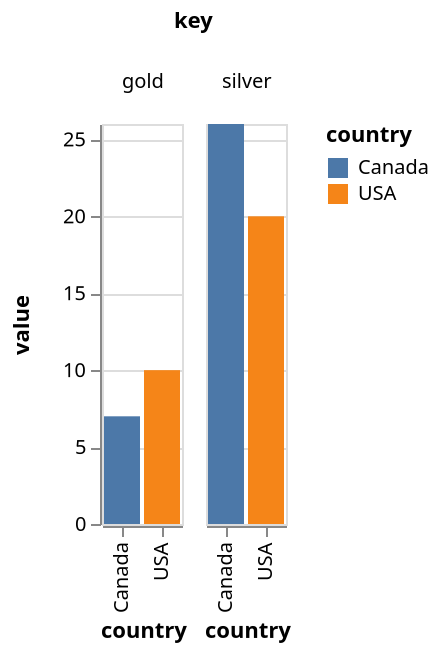{
  "$schema": "https://vega.github.io/schema/vega/v4.json",
  "autosize": "pad",
  "padding": 5,
  "data": [
    {
      "name": "source_0",
      "values": [
        {"country": "USA", "gold": 10, "silver": 20},
        {"country": "Canada", "gold": 7, "silver": 26}
      ]
    },
    {
      "name": "data_0",
      "source": "source_0",
      "transform": [
        {"type": "fold", "fields": ["gold", "silver"], "as": ["key", "value"]}
      ]
    },
    {
      "name": "column_domain",
      "source": "data_0",
      "transform": [{"type": "aggregate", "groupby": ["key"]}]
    }
  ],
  "signals": [
    {"name": "x_step", "value": 20},
    {
      "name": "child_width",
      "update": "bandspace(domain('x').length, 0.1, 0.05) * x_step"
    },
    {"name": "child_height", "value": 200}
  ],
  "layout": {
    "padding": {"row": 10, "column": 10},
    "offset": {"columnTitle": 10},
    "columns": {"signal": "length(data('column_domain'))"},
    "bounds": "full",
    "align": "all"
  },
  "marks": [
    {
      "name": "column-title",
      "type": "group",
      "role": "column-title",
      "title": {"text": "key", "offset": 10, "style": "guide-title"}
    },
    {
      "name": "row_header",
      "type": "group",
      "role": "row-header",
      "encode": {"update": {"height": {"signal": "child_height"}}},
      "axes": [
        {
          "scale": "y",
          "orient": "left",
          "grid": false,
          "title": "value",
          "labelOverlap": true,
          "tickCount": {"signal": "ceil(child_height/40)"},
          "zindex": 1
        }
      ]
    },
    {
      "name": "column_header",
      "type": "group",
      "role": "column-header",
      "from": {"data": "column_domain"},
      "sort": {"field": "datum[\"key\"]", "order": "ascending"},
      "title": {
        "text": {"signal": "''+parent[\"key\"]"},
        "offset": 10,
        "style": "guide-label",
        "baseline": "middle"
      },
      "encode": {"update": {"width": {"signal": "child_width"}}}
    },
    {
      "name": "column_footer",
      "type": "group",
      "role": "column-footer",
      "from": {"data": "column_domain"},
      "sort": {"field": "datum[\"key\"]", "order": "ascending"},
      "encode": {"update": {"width": {"signal": "child_width"}}},
      "axes": [
        {
          "scale": "x",
          "orient": "bottom",
          "grid": false,
          "title": "country",
          "labelAlign": "right",
          "labelAngle": 270,
          "labelBaseline": "middle",
          "zindex": 1
        }
      ]
    },
    {
      "name": "cell",
      "type": "group",
      "style": "cell",
      "from": {
        "facet": {"name": "facet", "data": "data_0", "groupby": ["key"]}
      },
      "sort": {"field": ["datum[\"key\"]"], "order": ["ascending"]},
      "encode": {
        "update": {
          "width": {"signal": "child_width"},
          "height": {"signal": "child_height"}
        }
      },
      "marks": [
        {
          "name": "child_marks",
          "type": "rect",
          "style": ["bar"],
          "from": {"data": "facet"},
          "encode": {
            "update": {
              "fill": [
                {
                  "test": "datum[\"value\"] === null || isNaN(datum[\"value\"])",
                  "value": null
                },
                {"scale": "color", "field": "country"}
              ],
              "tooltip": {
                "signal": "{\"country\": ''+datum[\"country\"], \"value\": format(datum[\"value\"], \"\")}"
              },
              "x": {"scale": "x", "field": "country"},
              "width": {"scale": "x", "band": true},
              "y": {"scale": "y", "field": "value"},
              "y2": {"scale": "y", "value": 0}
            }
          }
        }
      ],
      "axes": [
        {
          "scale": "y",
          "orient": "left",
          "gridScale": "x",
          "grid": true,
          "tickCount": {"signal": "ceil(child_height/40)"},
          "domain": false,
          "labels": false,
          "maxExtent": 0,
          "minExtent": 0,
          "ticks": false,
          "zindex": 0
        }
      ]
    }
  ],
  "scales": [
    {
      "name": "x",
      "type": "band",
      "domain": {"data": "data_0", "field": "country", "sort": true},
      "range": {"step": {"signal": "x_step"}},
      "paddingInner": 0.1,
      "paddingOuter": 0.05
    },
    {
      "name": "y",
      "type": "linear",
      "domain": {"data": "data_0", "field": "value"},
      "range": [{"signal": "child_height"}, 0],
      "nice": true,
      "zero": true
    },
    {
      "name": "color",
      "type": "ordinal",
      "domain": {"data": "data_0", "field": "country", "sort": true},
      "range": "category"
    }
  ],
  "legends": [
    {
      "fill": "color",
      "direction": "vertical",
      "gradientLength": {"signal": "clamp(child_height, 64, 200)"},
      "title": "country",
      "encode": {"symbols": {"update": {"shape": {"value": "square"}}}}
    }
  ],
  "config": {"axisY": {"minExtent": 30}}
}
